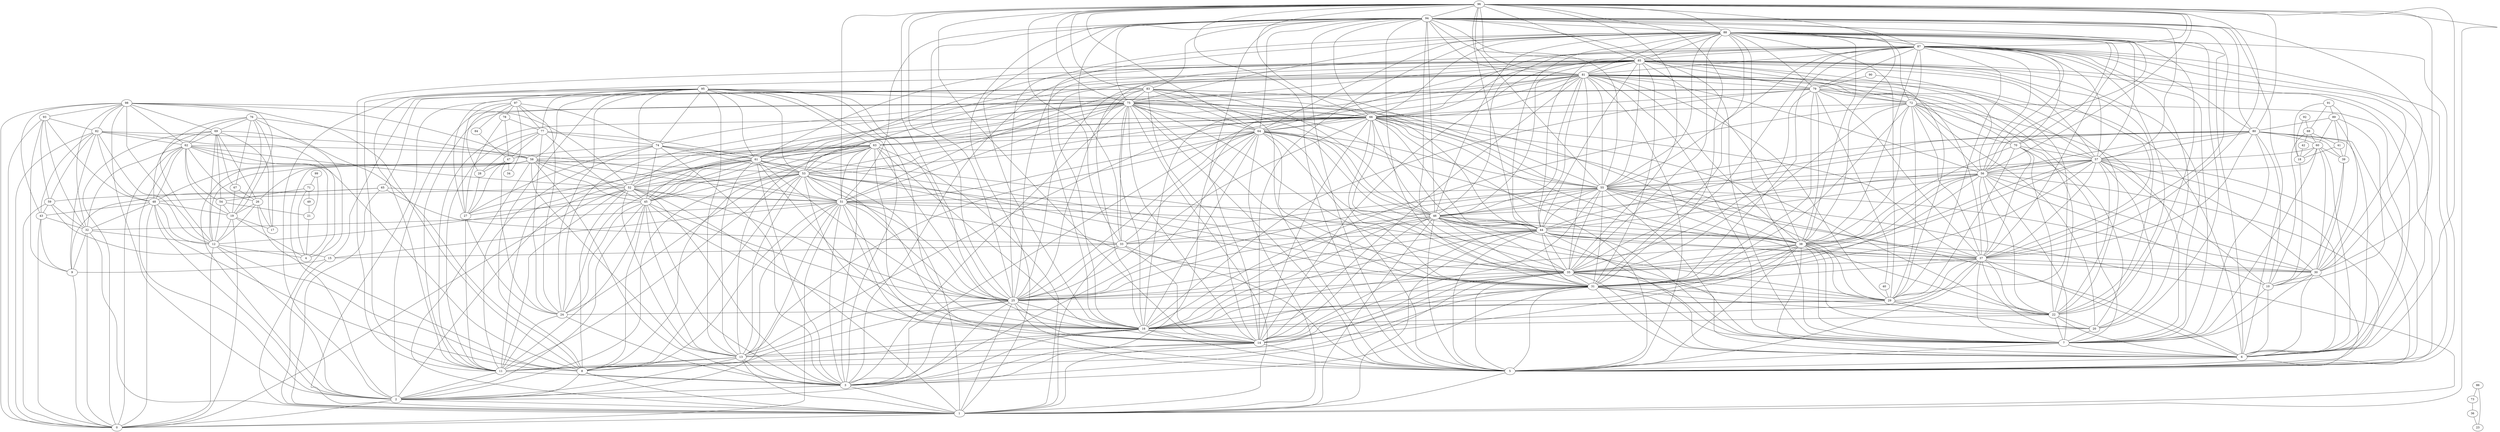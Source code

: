 digraph "sensornet-topology" {
label = "";
rankdir="BT";"0"->"1" [arrowhead = "both"] 
"0"->"2" [arrowhead = "both"] 
"0"->"9" [arrowhead = "both"] 
"0"->"12" [arrowhead = "both"] 
"0"->"19" [arrowhead = "both"] 
"0"->"32" [arrowhead = "both"] 
"0"->"43" [arrowhead = "both"] 
"0"->"48" [arrowhead = "both"] 
"0"->"51" [arrowhead = "both"] 
"0"->"52" [arrowhead = "both"] 
"0"->"59" [arrowhead = "both"] 
"0"->"62" [arrowhead = "both"] 
"0"->"69" [arrowhead = "both"] 
"0"->"82" [arrowhead = "both"] 
"0"->"93" [arrowhead = "both"] 
"0"->"98" [arrowhead = "both"] 
"1"->"2" [arrowhead = "both"] 
"1"->"3" [arrowhead = "both"] 
"1"->"5" [arrowhead = "both"] 
"1"->"8" [arrowhead = "both"] 
"1"->"13" [arrowhead = "both"] 
"1"->"14" [arrowhead = "both"] 
"1"->"15" [arrowhead = "both"] 
"1"->"25" [arrowhead = "both"] 
"1"->"32" [arrowhead = "both"] 
"1"->"33" [arrowhead = "both"] 
"1"->"44" [arrowhead = "both"] 
"1"->"46" [arrowhead = "both"] 
"1"->"52" [arrowhead = "both"] 
"1"->"53" [arrowhead = "both"] 
"1"->"55" [arrowhead = "both"] 
"1"->"58" [arrowhead = "both"] 
"1"->"63" [arrowhead = "both"] 
"1"->"64" [arrowhead = "both"] 
"1"->"65" [arrowhead = "both"] 
"1"->"75" [arrowhead = "both"] 
"1"->"82" [arrowhead = "both"] 
"1"->"83" [arrowhead = "both"] 
"1"->"94" [arrowhead = "both"] 
"1"->"96" [arrowhead = "both"] 
"2"->"3" [arrowhead = "both"] 
"2"->"8" [arrowhead = "both"] 
"2"->"11" [arrowhead = "both"] 
"2"->"12" [arrowhead = "both"] 
"2"->"13" [arrowhead = "both"] 
"2"->"25" [arrowhead = "both"] 
"2"->"45" [arrowhead = "both"] 
"2"->"48" [arrowhead = "both"] 
"2"->"51" [arrowhead = "both"] 
"2"->"53" [arrowhead = "both"] 
"2"->"58" [arrowhead = "both"] 
"2"->"61" [arrowhead = "both"] 
"2"->"62" [arrowhead = "both"] 
"2"->"63" [arrowhead = "both"] 
"2"->"75" [arrowhead = "both"] 
"2"->"95" [arrowhead = "both"] 
"2"->"98" [arrowhead = "both"] 
"3"->"8" [arrowhead = "both"] 
"3"->"11" [arrowhead = "both"] 
"3"->"13" [arrowhead = "both"] 
"3"->"14" [arrowhead = "both"] 
"3"->"16" [arrowhead = "both"] 
"3"->"24" [arrowhead = "both"] 
"3"->"25" [arrowhead = "both"] 
"3"->"31" [arrowhead = "both"] 
"3"->"35" [arrowhead = "both"] 
"3"->"45" [arrowhead = "both"] 
"3"->"51" [arrowhead = "both"] 
"3"->"52" [arrowhead = "both"] 
"3"->"58" [arrowhead = "both"] 
"3"->"61" [arrowhead = "both"] 
"3"->"63" [arrowhead = "both"] 
"3"->"64" [arrowhead = "both"] 
"3"->"66" [arrowhead = "both"] 
"3"->"74" [arrowhead = "both"] 
"3"->"75" [arrowhead = "both"] 
"3"->"81" [arrowhead = "both"] 
"3"->"85" [arrowhead = "both"] 
"3"->"95" [arrowhead = "both"] 
"4"->"12" [arrowhead = "both"] 
"4"->"19" [arrowhead = "both"] 
"4"->"21" [arrowhead = "both"] 
"4"->"62" [arrowhead = "both"] 
"4"->"69" [arrowhead = "both"] 
"4"->"71" [arrowhead = "both"] 
"5"->"6" [arrowhead = "both"] 
"5"->"7" [arrowhead = "both"] 
"5"->"14" [arrowhead = "both"] 
"5"->"16" [arrowhead = "both"] 
"5"->"25" [arrowhead = "both"] 
"5"->"30" [arrowhead = "both"] 
"5"->"31" [arrowhead = "both"] 
"5"->"33" [arrowhead = "both"] 
"5"->"35" [arrowhead = "both"] 
"5"->"37" [arrowhead = "both"] 
"5"->"38" [arrowhead = "both"] 
"5"->"44" [arrowhead = "both"] 
"5"->"46" [arrowhead = "both"] 
"5"->"51" [arrowhead = "both"] 
"5"->"56" [arrowhead = "both"] 
"5"->"57" [arrowhead = "both"] 
"5"->"64" [arrowhead = "both"] 
"5"->"66" [arrowhead = "both"] 
"5"->"75" [arrowhead = "both"] 
"5"->"80" [arrowhead = "both"] 
"5"->"81" [arrowhead = "both"] 
"5"->"83" [arrowhead = "both"] 
"5"->"85" [arrowhead = "both"] 
"5"->"87" [arrowhead = "both"] 
"5"->"88" [arrowhead = "both"] 
"5"->"94" [arrowhead = "both"] 
"5"->"96" [arrowhead = "both"] 
"6"->"7" [arrowhead = "both"] 
"6"->"10" [arrowhead = "both"] 
"6"->"22" [arrowhead = "both"] 
"6"->"30" [arrowhead = "both"] 
"6"->"31" [arrowhead = "both"] 
"6"->"35" [arrowhead = "both"] 
"6"->"37" [arrowhead = "both"] 
"6"->"38" [arrowhead = "both"] 
"6"->"44" [arrowhead = "both"] 
"6"->"46" [arrowhead = "both"] 
"6"->"55" [arrowhead = "both"] 
"6"->"57" [arrowhead = "both"] 
"6"->"60" [arrowhead = "both"] 
"6"->"72" [arrowhead = "both"] 
"6"->"80" [arrowhead = "both"] 
"6"->"81" [arrowhead = "both"] 
"6"->"85" [arrowhead = "both"] 
"6"->"87" [arrowhead = "both"] 
"6"->"88" [arrowhead = "both"] 
"6"->"94" [arrowhead = "both"] 
"6"->"96" [arrowhead = "both"] 
"7"->"10" [arrowhead = "both"] 
"7"->"20" [arrowhead = "both"] 
"7"->"22" [arrowhead = "both"] 
"7"->"30" [arrowhead = "both"] 
"7"->"31" [arrowhead = "both"] 
"7"->"35" [arrowhead = "both"] 
"7"->"37" [arrowhead = "both"] 
"7"->"38" [arrowhead = "both"] 
"7"->"44" [arrowhead = "both"] 
"7"->"55" [arrowhead = "both"] 
"7"->"56" [arrowhead = "both"] 
"7"->"60" [arrowhead = "both"] 
"7"->"70" [arrowhead = "both"] 
"7"->"72" [arrowhead = "both"] 
"7"->"80" [arrowhead = "both"] 
"7"->"81" [arrowhead = "both"] 
"7"->"85" [arrowhead = "both"] 
"7"->"87" [arrowhead = "both"] 
"7"->"88" [arrowhead = "both"] 
"7"->"94" [arrowhead = "both"] 
"8"->"12" [arrowhead = "both"] 
"8"->"13" [arrowhead = "both"] 
"8"->"26" [arrowhead = "both"] 
"8"->"45" [arrowhead = "both"] 
"8"->"48" [arrowhead = "both"] 
"8"->"51" [arrowhead = "both"] 
"8"->"52" [arrowhead = "both"] 
"8"->"53" [arrowhead = "both"] 
"8"->"62" [arrowhead = "both"] 
"8"->"63" [arrowhead = "both"] 
"8"->"76" [arrowhead = "both"] 
"8"->"95" [arrowhead = "both"] 
"8"->"98" [arrowhead = "both"] 
"9"->"15" [arrowhead = "both"] 
"9"->"32" [arrowhead = "both"] 
"9"->"43" [arrowhead = "both"] 
"9"->"65" [arrowhead = "both"] 
"9"->"82" [arrowhead = "both"] 
"9"->"93" [arrowhead = "both"] 
"10"->"18" [arrowhead = "both"] 
"10"->"30" [arrowhead = "both"] 
"10"->"39" [arrowhead = "both"] 
"10"->"56" [arrowhead = "both"] 
"10"->"57" [arrowhead = "both"] 
"10"->"68" [arrowhead = "both"] 
"10"->"80" [arrowhead = "both"] 
"10"->"89" [arrowhead = "both"] 
"11"->"13" [arrowhead = "both"] 
"11"->"16" [arrowhead = "both"] 
"11"->"24" [arrowhead = "both"] 
"11"->"25" [arrowhead = "both"] 
"11"->"27" [arrowhead = "both"] 
"11"->"31" [arrowhead = "both"] 
"11"->"35" [arrowhead = "both"] 
"11"->"45" [arrowhead = "both"] 
"11"->"52" [arrowhead = "both"] 
"11"->"53" [arrowhead = "both"] 
"11"->"63" [arrowhead = "both"] 
"11"->"66" [arrowhead = "both"] 
"11"->"74" [arrowhead = "both"] 
"11"->"75" [arrowhead = "both"] 
"11"->"77" [arrowhead = "both"] 
"11"->"81" [arrowhead = "both"] 
"11"->"85" [arrowhead = "both"] 
"11"->"95" [arrowhead = "both"] 
"12"->"19" [arrowhead = "both"] 
"12"->"26" [arrowhead = "both"] 
"12"->"32" [arrowhead = "both"] 
"12"->"48" [arrowhead = "both"] 
"12"->"52" [arrowhead = "both"] 
"12"->"54" [arrowhead = "both"] 
"12"->"58" [arrowhead = "both"] 
"12"->"69" [arrowhead = "both"] 
"12"->"76" [arrowhead = "both"] 
"12"->"82" [arrowhead = "both"] 
"12"->"98" [arrowhead = "both"] 
"13"->"14" [arrowhead = "both"] 
"13"->"16" [arrowhead = "both"] 
"13"->"25" [arrowhead = "both"] 
"13"->"45" [arrowhead = "both"] 
"13"->"51" [arrowhead = "both"] 
"13"->"52" [arrowhead = "both"] 
"13"->"53" [arrowhead = "both"] 
"13"->"58" [arrowhead = "both"] 
"13"->"61" [arrowhead = "both"] 
"13"->"64" [arrowhead = "both"] 
"13"->"66" [arrowhead = "both"] 
"13"->"75" [arrowhead = "both"] 
"13"->"95" [arrowhead = "both"] 
"14"->"16" [arrowhead = "both"] 
"14"->"25" [arrowhead = "both"] 
"14"->"31" [arrowhead = "both"] 
"14"->"33" [arrowhead = "both"] 
"14"->"35" [arrowhead = "both"] 
"14"->"38" [arrowhead = "both"] 
"14"->"44" [arrowhead = "both"] 
"14"->"46" [arrowhead = "both"] 
"14"->"51" [arrowhead = "both"] 
"14"->"53" [arrowhead = "both"] 
"14"->"55" [arrowhead = "both"] 
"14"->"63" [arrowhead = "both"] 
"14"->"66" [arrowhead = "both"] 
"14"->"75" [arrowhead = "both"] 
"14"->"81" [arrowhead = "both"] 
"14"->"83" [arrowhead = "both"] 
"14"->"85" [arrowhead = "both"] 
"14"->"88" [arrowhead = "both"] 
"14"->"94" [arrowhead = "both"] 
"14"->"96" [arrowhead = "both"] 
"15"->"33" [arrowhead = "both"] 
"15"->"51" [arrowhead = "both"] 
"15"->"59" [arrowhead = "both"] 
"15"->"83" [arrowhead = "both"] 
"16"->"22" [arrowhead = "both"] 
"16"->"25" [arrowhead = "both"] 
"16"->"29" [arrowhead = "both"] 
"16"->"31" [arrowhead = "both"] 
"16"->"35" [arrowhead = "both"] 
"16"->"37" [arrowhead = "both"] 
"16"->"38" [arrowhead = "both"] 
"16"->"44" [arrowhead = "both"] 
"16"->"45" [arrowhead = "both"] 
"16"->"46" [arrowhead = "both"] 
"16"->"53" [arrowhead = "both"] 
"16"->"55" [arrowhead = "both"] 
"16"->"61" [arrowhead = "both"] 
"16"->"63" [arrowhead = "both"] 
"16"->"64" [arrowhead = "both"] 
"16"->"72" [arrowhead = "both"] 
"16"->"75" [arrowhead = "both"] 
"16"->"79" [arrowhead = "both"] 
"16"->"81" [arrowhead = "both"] 
"16"->"85" [arrowhead = "both"] 
"16"->"87" [arrowhead = "both"] 
"16"->"88" [arrowhead = "both"] 
"16"->"94" [arrowhead = "both"] 
"16"->"95" [arrowhead = "both"] 
"16"->"96" [arrowhead = "both"] 
"17"->"19" [arrowhead = "both"] 
"17"->"26" [arrowhead = "both"] 
"17"->"69" [arrowhead = "both"] 
"17"->"76" [arrowhead = "both"] 
"18"->"41" [arrowhead = "both"] 
"18"->"42" [arrowhead = "both"] 
"18"->"60" [arrowhead = "both"] 
"18"->"91" [arrowhead = "both"] 
"18"->"92" [arrowhead = "both"] 
"19"->"26" [arrowhead = "both"] 
"19"->"48" [arrowhead = "both"] 
"19"->"54" [arrowhead = "both"] 
"19"->"62" [arrowhead = "both"] 
"19"->"67" [arrowhead = "both"] 
"19"->"76" [arrowhead = "both"] 
"19"->"98" [arrowhead = "both"] 
"20"->"22" [arrowhead = "both"] 
"20"->"29" [arrowhead = "both"] 
"20"->"37" [arrowhead = "both"] 
"20"->"38" [arrowhead = "both"] 
"20"->"57" [arrowhead = "both"] 
"20"->"72" [arrowhead = "both"] 
"20"->"79" [arrowhead = "both"] 
"20"->"87" [arrowhead = "both"] 
"20"->"88" [arrowhead = "both"] 
"21"->"49" [arrowhead = "both"] 
"21"->"54" [arrowhead = "both"] 
"21"->"99" [arrowhead = "both"] 
"22"->"29" [arrowhead = "both"] 
"22"->"31" [arrowhead = "both"] 
"22"->"35" [arrowhead = "both"] 
"22"->"37" [arrowhead = "both"] 
"22"->"38" [arrowhead = "both"] 
"22"->"56" [arrowhead = "both"] 
"22"->"57" [arrowhead = "both"] 
"22"->"66" [arrowhead = "both"] 
"22"->"70" [arrowhead = "both"] 
"22"->"79" [arrowhead = "both"] 
"22"->"81" [arrowhead = "both"] 
"22"->"85" [arrowhead = "both"] 
"22"->"87" [arrowhead = "both"] 
"22"->"88" [arrowhead = "both"] 
"23"->"36" [arrowhead = "both"] 
"23"->"86" [arrowhead = "both"] 
"24"->"27" [arrowhead = "both"] 
"24"->"29" [arrowhead = "both"] 
"24"->"45" [arrowhead = "both"] 
"24"->"47" [arrowhead = "both"] 
"24"->"53" [arrowhead = "both"] 
"24"->"61" [arrowhead = "both"] 
"24"->"77" [arrowhead = "both"] 
"24"->"79" [arrowhead = "both"] 
"24"->"95" [arrowhead = "both"] 
"24"->"97" [arrowhead = "both"] 
"25"->"31" [arrowhead = "both"] 
"25"->"33" [arrowhead = "both"] 
"25"->"35" [arrowhead = "both"] 
"25"->"38" [arrowhead = "both"] 
"25"->"44" [arrowhead = "both"] 
"25"->"45" [arrowhead = "both"] 
"25"->"46" [arrowhead = "both"] 
"25"->"51" [arrowhead = "both"] 
"25"->"52" [arrowhead = "both"] 
"25"->"53" [arrowhead = "both"] 
"25"->"55" [arrowhead = "both"] 
"25"->"61" [arrowhead = "both"] 
"25"->"63" [arrowhead = "both"] 
"25"->"64" [arrowhead = "both"] 
"25"->"66" [arrowhead = "both"] 
"25"->"81" [arrowhead = "both"] 
"25"->"83" [arrowhead = "both"] 
"25"->"85" [arrowhead = "both"] 
"25"->"88" [arrowhead = "both"] 
"25"->"94" [arrowhead = "both"] 
"25"->"95" [arrowhead = "both"] 
"25"->"96" [arrowhead = "both"] 
"26"->"58" [arrowhead = "both"] 
"26"->"62" [arrowhead = "both"] 
"26"->"67" [arrowhead = "both"] 
"26"->"69" [arrowhead = "both"] 
"27"->"28" [arrowhead = "both"] 
"27"->"45" [arrowhead = "both"] 
"27"->"47" [arrowhead = "both"] 
"27"->"61" [arrowhead = "both"] 
"27"->"74" [arrowhead = "both"] 
"27"->"78" [arrowhead = "both"] 
"27"->"95" [arrowhead = "both"] 
"27"->"97" [arrowhead = "both"] 
"28"->"47" [arrowhead = "both"] 
"28"->"77" [arrowhead = "both"] 
"28"->"97" [arrowhead = "both"] 
"29"->"31" [arrowhead = "both"] 
"29"->"35" [arrowhead = "both"] 
"29"->"37" [arrowhead = "both"] 
"29"->"38" [arrowhead = "both"] 
"29"->"40" [arrowhead = "both"] 
"29"->"66" [arrowhead = "both"] 
"29"->"70" [arrowhead = "both"] 
"29"->"72" [arrowhead = "both"] 
"29"->"74" [arrowhead = "both"] 
"29"->"81" [arrowhead = "both"] 
"29"->"85" [arrowhead = "both"] 
"29"->"87" [arrowhead = "both"] 
"29"->"88" [arrowhead = "both"] 
"29"->"90" [arrowhead = "both"] 
"30"->"37" [arrowhead = "both"] 
"30"->"39" [arrowhead = "both"] 
"30"->"44" [arrowhead = "both"] 
"30"->"46" [arrowhead = "both"] 
"30"->"55" [arrowhead = "both"] 
"30"->"56" [arrowhead = "both"] 
"30"->"57" [arrowhead = "both"] 
"30"->"60" [arrowhead = "both"] 
"30"->"87" [arrowhead = "both"] 
"30"->"89" [arrowhead = "both"] 
"30"->"94" [arrowhead = "both"] 
"30"->"96" [arrowhead = "both"] 
"31"->"35" [arrowhead = "both"] 
"31"->"37" [arrowhead = "both"] 
"31"->"38" [arrowhead = "both"] 
"31"->"44" [arrowhead = "both"] 
"31"->"46" [arrowhead = "both"] 
"31"->"53" [arrowhead = "both"] 
"31"->"55" [arrowhead = "both"] 
"31"->"56" [arrowhead = "both"] 
"31"->"57" [arrowhead = "both"] 
"31"->"61" [arrowhead = "both"] 
"31"->"64" [arrowhead = "both"] 
"31"->"66" [arrowhead = "both"] 
"31"->"72" [arrowhead = "both"] 
"31"->"75" [arrowhead = "both"] 
"31"->"79" [arrowhead = "both"] 
"31"->"85" [arrowhead = "both"] 
"31"->"87" [arrowhead = "both"] 
"31"->"88" [arrowhead = "both"] 
"31"->"94" [arrowhead = "both"] 
"31"->"96" [arrowhead = "both"] 
"32"->"43" [arrowhead = "both"] 
"32"->"48" [arrowhead = "both"] 
"32"->"51" [arrowhead = "both"] 
"32"->"59" [arrowhead = "both"] 
"32"->"62" [arrowhead = "both"] 
"32"->"93" [arrowhead = "both"] 
"32"->"98" [arrowhead = "both"] 
"33"->"44" [arrowhead = "both"] 
"33"->"46" [arrowhead = "both"] 
"33"->"51" [arrowhead = "both"] 
"33"->"55" [arrowhead = "both"] 
"33"->"64" [arrowhead = "both"] 
"33"->"65" [arrowhead = "both"] 
"33"->"75" [arrowhead = "both"] 
"33"->"94" [arrowhead = "both"] 
"33"->"96" [arrowhead = "both"] 
"34"->"47" [arrowhead = "both"] 
"34"->"97" [arrowhead = "both"] 
"35"->"37" [arrowhead = "both"] 
"35"->"38" [arrowhead = "both"] 
"35"->"44" [arrowhead = "both"] 
"35"->"46" [arrowhead = "both"] 
"35"->"53" [arrowhead = "both"] 
"35"->"55" [arrowhead = "both"] 
"35"->"56" [arrowhead = "both"] 
"35"->"57" [arrowhead = "both"] 
"35"->"61" [arrowhead = "both"] 
"35"->"64" [arrowhead = "both"] 
"35"->"66" [arrowhead = "both"] 
"35"->"72" [arrowhead = "both"] 
"35"->"75" [arrowhead = "both"] 
"35"->"79" [arrowhead = "both"] 
"35"->"81" [arrowhead = "both"] 
"35"->"87" [arrowhead = "both"] 
"35"->"88" [arrowhead = "both"] 
"35"->"94" [arrowhead = "both"] 
"35"->"96" [arrowhead = "both"] 
"36"->"73" [arrowhead = "both"] 
"37"->"38" [arrowhead = "both"] 
"37"->"44" [arrowhead = "both"] 
"37"->"46" [arrowhead = "both"] 
"37"->"55" [arrowhead = "both"] 
"37"->"56" [arrowhead = "both"] 
"37"->"57" [arrowhead = "both"] 
"37"->"66" [arrowhead = "both"] 
"37"->"70" [arrowhead = "both"] 
"37"->"72" [arrowhead = "both"] 
"37"->"79" [arrowhead = "both"] 
"37"->"80" [arrowhead = "both"] 
"37"->"81" [arrowhead = "both"] 
"37"->"85" [arrowhead = "both"] 
"37"->"88" [arrowhead = "both"] 
"37"->"94" [arrowhead = "both"] 
"37"->"96" [arrowhead = "both"] 
"38"->"44" [arrowhead = "both"] 
"38"->"46" [arrowhead = "both"] 
"38"->"55" [arrowhead = "both"] 
"38"->"56" [arrowhead = "both"] 
"38"->"57" [arrowhead = "both"] 
"38"->"64" [arrowhead = "both"] 
"38"->"66" [arrowhead = "both"] 
"38"->"70" [arrowhead = "both"] 
"38"->"72" [arrowhead = "both"] 
"38"->"75" [arrowhead = "both"] 
"38"->"79" [arrowhead = "both"] 
"38"->"81" [arrowhead = "both"] 
"38"->"85" [arrowhead = "both"] 
"38"->"87" [arrowhead = "both"] 
"38"->"94" [arrowhead = "both"] 
"38"->"96" [arrowhead = "both"] 
"39"->"41" [arrowhead = "both"] 
"39"->"60" [arrowhead = "both"] 
"39"->"80" [arrowhead = "both"] 
"39"->"91" [arrowhead = "both"] 
"40"->"79" [arrowhead = "both"] 
"41"->"68" [arrowhead = "both"] 
"41"->"89" [arrowhead = "both"] 
"42"->"68" [arrowhead = "both"] 
"43"->"48" [arrowhead = "both"] 
"43"->"59" [arrowhead = "both"] 
"43"->"82" [arrowhead = "both"] 
"43"->"98" [arrowhead = "both"] 
"44"->"46" [arrowhead = "both"] 
"44"->"51" [arrowhead = "both"] 
"44"->"55" [arrowhead = "both"] 
"44"->"56" [arrowhead = "both"] 
"44"->"57" [arrowhead = "both"] 
"44"->"64" [arrowhead = "both"] 
"44"->"66" [arrowhead = "both"] 
"44"->"75" [arrowhead = "both"] 
"44"->"80" [arrowhead = "both"] 
"44"->"81" [arrowhead = "both"] 
"44"->"83" [arrowhead = "both"] 
"44"->"85" [arrowhead = "both"] 
"44"->"87" [arrowhead = "both"] 
"44"->"88" [arrowhead = "both"] 
"44"->"96" [arrowhead = "both"] 
"45"->"52" [arrowhead = "both"] 
"45"->"53" [arrowhead = "both"] 
"45"->"58" [arrowhead = "both"] 
"45"->"61" [arrowhead = "both"] 
"45"->"63" [arrowhead = "both"] 
"45"->"66" [arrowhead = "both"] 
"45"->"74" [arrowhead = "both"] 
"45"->"75" [arrowhead = "both"] 
"45"->"77" [arrowhead = "both"] 
"46"->"51" [arrowhead = "both"] 
"46"->"55" [arrowhead = "both"] 
"46"->"56" [arrowhead = "both"] 
"46"->"64" [arrowhead = "both"] 
"46"->"66" [arrowhead = "both"] 
"46"->"75" [arrowhead = "both"] 
"46"->"80" [arrowhead = "both"] 
"46"->"81" [arrowhead = "both"] 
"46"->"83" [arrowhead = "both"] 
"46"->"85" [arrowhead = "both"] 
"46"->"87" [arrowhead = "both"] 
"46"->"88" [arrowhead = "both"] 
"46"->"94" [arrowhead = "both"] 
"47"->"74" [arrowhead = "both"] 
"47"->"77" [arrowhead = "both"] 
"47"->"78" [arrowhead = "both"] 
"47"->"84" [arrowhead = "both"] 
"48"->"52" [arrowhead = "both"] 
"48"->"58" [arrowhead = "both"] 
"48"->"62" [arrowhead = "both"] 
"48"->"69" [arrowhead = "both"] 
"48"->"82" [arrowhead = "both"] 
"48"->"93" [arrowhead = "both"] 
"49"->"71" [arrowhead = "both"] 
"51"->"52" [arrowhead = "both"] 
"51"->"53" [arrowhead = "both"] 
"51"->"55" [arrowhead = "both"] 
"51"->"58" [arrowhead = "both"] 
"51"->"63" [arrowhead = "both"] 
"51"->"64" [arrowhead = "both"] 
"51"->"65" [arrowhead = "both"] 
"51"->"75" [arrowhead = "both"] 
"51"->"82" [arrowhead = "both"] 
"51"->"83" [arrowhead = "both"] 
"51"->"94" [arrowhead = "both"] 
"51"->"96" [arrowhead = "both"] 
"52"->"53" [arrowhead = "both"] 
"52"->"58" [arrowhead = "both"] 
"52"->"61" [arrowhead = "both"] 
"52"->"62" [arrowhead = "both"] 
"52"->"63" [arrowhead = "both"] 
"52"->"75" [arrowhead = "both"] 
"52"->"95" [arrowhead = "both"] 
"52"->"98" [arrowhead = "both"] 
"53"->"58" [arrowhead = "both"] 
"53"->"61" [arrowhead = "both"] 
"53"->"63" [arrowhead = "both"] 
"53"->"64" [arrowhead = "both"] 
"53"->"66" [arrowhead = "both"] 
"53"->"74" [arrowhead = "both"] 
"53"->"75" [arrowhead = "both"] 
"53"->"81" [arrowhead = "both"] 
"53"->"85" [arrowhead = "both"] 
"53"->"95" [arrowhead = "both"] 
"54"->"62" [arrowhead = "both"] 
"54"->"69" [arrowhead = "both"] 
"54"->"71" [arrowhead = "both"] 
"55"->"56" [arrowhead = "both"] 
"55"->"57" [arrowhead = "both"] 
"55"->"64" [arrowhead = "both"] 
"55"->"66" [arrowhead = "both"] 
"55"->"75" [arrowhead = "both"] 
"55"->"80" [arrowhead = "both"] 
"55"->"81" [arrowhead = "both"] 
"55"->"83" [arrowhead = "both"] 
"55"->"85" [arrowhead = "both"] 
"55"->"87" [arrowhead = "both"] 
"55"->"88" [arrowhead = "both"] 
"55"->"94" [arrowhead = "both"] 
"55"->"96" [arrowhead = "both"] 
"56"->"57" [arrowhead = "both"] 
"56"->"60" [arrowhead = "both"] 
"56"->"72" [arrowhead = "both"] 
"56"->"80" [arrowhead = "both"] 
"56"->"81" [arrowhead = "both"] 
"56"->"85" [arrowhead = "both"] 
"56"->"87" [arrowhead = "both"] 
"56"->"88" [arrowhead = "both"] 
"56"->"94" [arrowhead = "both"] 
"56"->"96" [arrowhead = "both"] 
"57"->"60" [arrowhead = "both"] 
"57"->"70" [arrowhead = "both"] 
"57"->"72" [arrowhead = "both"] 
"57"->"80" [arrowhead = "both"] 
"57"->"81" [arrowhead = "both"] 
"57"->"85" [arrowhead = "both"] 
"57"->"87" [arrowhead = "both"] 
"57"->"88" [arrowhead = "both"] 
"57"->"94" [arrowhead = "both"] 
"58"->"62" [arrowhead = "both"] 
"58"->"63" [arrowhead = "both"] 
"58"->"76" [arrowhead = "both"] 
"58"->"95" [arrowhead = "both"] 
"58"->"98" [arrowhead = "both"] 
"59"->"65" [arrowhead = "both"] 
"59"->"82" [arrowhead = "both"] 
"59"->"93" [arrowhead = "both"] 
"60"->"68" [arrowhead = "both"] 
"60"->"80" [arrowhead = "both"] 
"60"->"89" [arrowhead = "both"] 
"61"->"63" [arrowhead = "both"] 
"61"->"66" [arrowhead = "both"] 
"61"->"74" [arrowhead = "both"] 
"61"->"75" [arrowhead = "both"] 
"61"->"77" [arrowhead = "both"] 
"61"->"81" [arrowhead = "both"] 
"61"->"85" [arrowhead = "both"] 
"61"->"95" [arrowhead = "both"] 
"62"->"69" [arrowhead = "both"] 
"62"->"76" [arrowhead = "both"] 
"62"->"82" [arrowhead = "both"] 
"62"->"98" [arrowhead = "both"] 
"63"->"64" [arrowhead = "both"] 
"63"->"66" [arrowhead = "both"] 
"63"->"75" [arrowhead = "both"] 
"63"->"95" [arrowhead = "both"] 
"64"->"66" [arrowhead = "both"] 
"64"->"75" [arrowhead = "both"] 
"64"->"81" [arrowhead = "both"] 
"64"->"83" [arrowhead = "both"] 
"64"->"85" [arrowhead = "both"] 
"64"->"88" [arrowhead = "both"] 
"64"->"94" [arrowhead = "both"] 
"64"->"96" [arrowhead = "both"] 
"65"->"83" [arrowhead = "both"] 
"66"->"72" [arrowhead = "both"] 
"66"->"75" [arrowhead = "both"] 
"66"->"79" [arrowhead = "both"] 
"66"->"81" [arrowhead = "both"] 
"66"->"85" [arrowhead = "both"] 
"66"->"87" [arrowhead = "both"] 
"66"->"88" [arrowhead = "both"] 
"66"->"94" [arrowhead = "both"] 
"66"->"95" [arrowhead = "both"] 
"66"->"96" [arrowhead = "both"] 
"67"->"69" [arrowhead = "both"] 
"67"->"76" [arrowhead = "both"] 
"68"->"91" [arrowhead = "both"] 
"68"->"92" [arrowhead = "both"] 
"69"->"76" [arrowhead = "both"] 
"69"->"98" [arrowhead = "both"] 
"70"->"72" [arrowhead = "both"] 
"70"->"79" [arrowhead = "both"] 
"70"->"87" [arrowhead = "both"] 
"70"->"88" [arrowhead = "both"] 
"71"->"99" [arrowhead = "both"] 
"72"->"79" [arrowhead = "both"] 
"72"->"81" [arrowhead = "both"] 
"72"->"85" [arrowhead = "both"] 
"72"->"87" [arrowhead = "both"] 
"72"->"88" [arrowhead = "both"] 
"73"->"86" [arrowhead = "both"] 
"74"->"77" [arrowhead = "both"] 
"74"->"79" [arrowhead = "both"] 
"74"->"95" [arrowhead = "both"] 
"74"->"97" [arrowhead = "both"] 
"75"->"81" [arrowhead = "both"] 
"75"->"83" [arrowhead = "both"] 
"75"->"85" [arrowhead = "both"] 
"75"->"88" [arrowhead = "both"] 
"75"->"94" [arrowhead = "both"] 
"75"->"95" [arrowhead = "both"] 
"75"->"96" [arrowhead = "both"] 
"77"->"78" [arrowhead = "both"] 
"77"->"95" [arrowhead = "both"] 
"77"->"97" [arrowhead = "both"] 
"78"->"97" [arrowhead = "both"] 
"79"->"81" [arrowhead = "both"] 
"79"->"85" [arrowhead = "both"] 
"79"->"87" [arrowhead = "both"] 
"79"->"88" [arrowhead = "both"] 
"79"->"90" [arrowhead = "both"] 
"80"->"87" [arrowhead = "both"] 
"80"->"89" [arrowhead = "both"] 
"80"->"94" [arrowhead = "both"] 
"80"->"96" [arrowhead = "both"] 
"81"->"85" [arrowhead = "both"] 
"81"->"87" [arrowhead = "both"] 
"81"->"88" [arrowhead = "both"] 
"81"->"94" [arrowhead = "both"] 
"81"->"96" [arrowhead = "both"] 
"82"->"93" [arrowhead = "both"] 
"82"->"98" [arrowhead = "both"] 
"83"->"94" [arrowhead = "both"] 
"83"->"96" [arrowhead = "both"] 
"84"->"97" [arrowhead = "both"] 
"85"->"87" [arrowhead = "both"] 
"85"->"88" [arrowhead = "both"] 
"85"->"94" [arrowhead = "both"] 
"85"->"96" [arrowhead = "both"] 
"87"->"88" [arrowhead = "both"] 
"87"->"94" [arrowhead = "both"] 
"87"->"96" [arrowhead = "both"] 
"88"->"94" [arrowhead = "both"] 
"88"->"96" [arrowhead = "both"] 
"89"->"91" [arrowhead = "both"] 
"93"->"98" [arrowhead = "both"] 
"94"->"96" [arrowhead = "both"] 
}